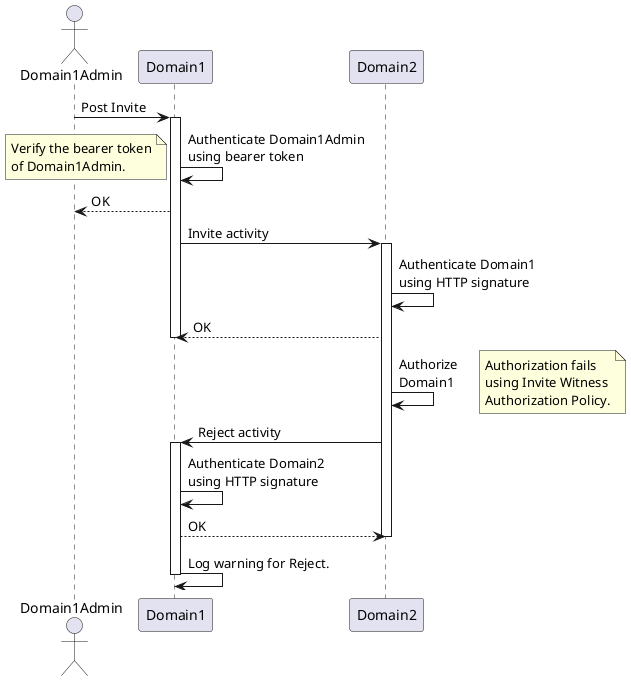 @startuml
'https://plantuml.com/sequence-diagram

'autonumber

actor Domain1Admin
participant Domain1
participant Domain2

Domain1Admin -> Domain1: Post Invite

activate Domain1

Domain1 -> Domain1: Authenticate Domain1Admin\nusing bearer token

note left
Verify the bearer token
of Domain1Admin.
end note

Domain1 --> Domain1Admin: OK

Domain1 -> Domain2: Invite activity

activate Domain2

Domain2 -> Domain2: Authenticate Domain1\nusing HTTP signature
Domain2 --> Domain1: OK

deactivate Domain1

Domain2 -> Domain2: Authorize\nDomain1

note right
Authorization fails
using Invite Witness
Authorization Policy.
end note

Domain2 -> Domain1: Reject activity

activate Domain1

Domain1 -> Domain1: Authenticate Domain2\nusing HTTP signature
Domain1 --> Domain2: OK

deactivate Domain2

Domain1 -> Domain1: Log warning for Reject.

deactivate Domain1

@enduml
